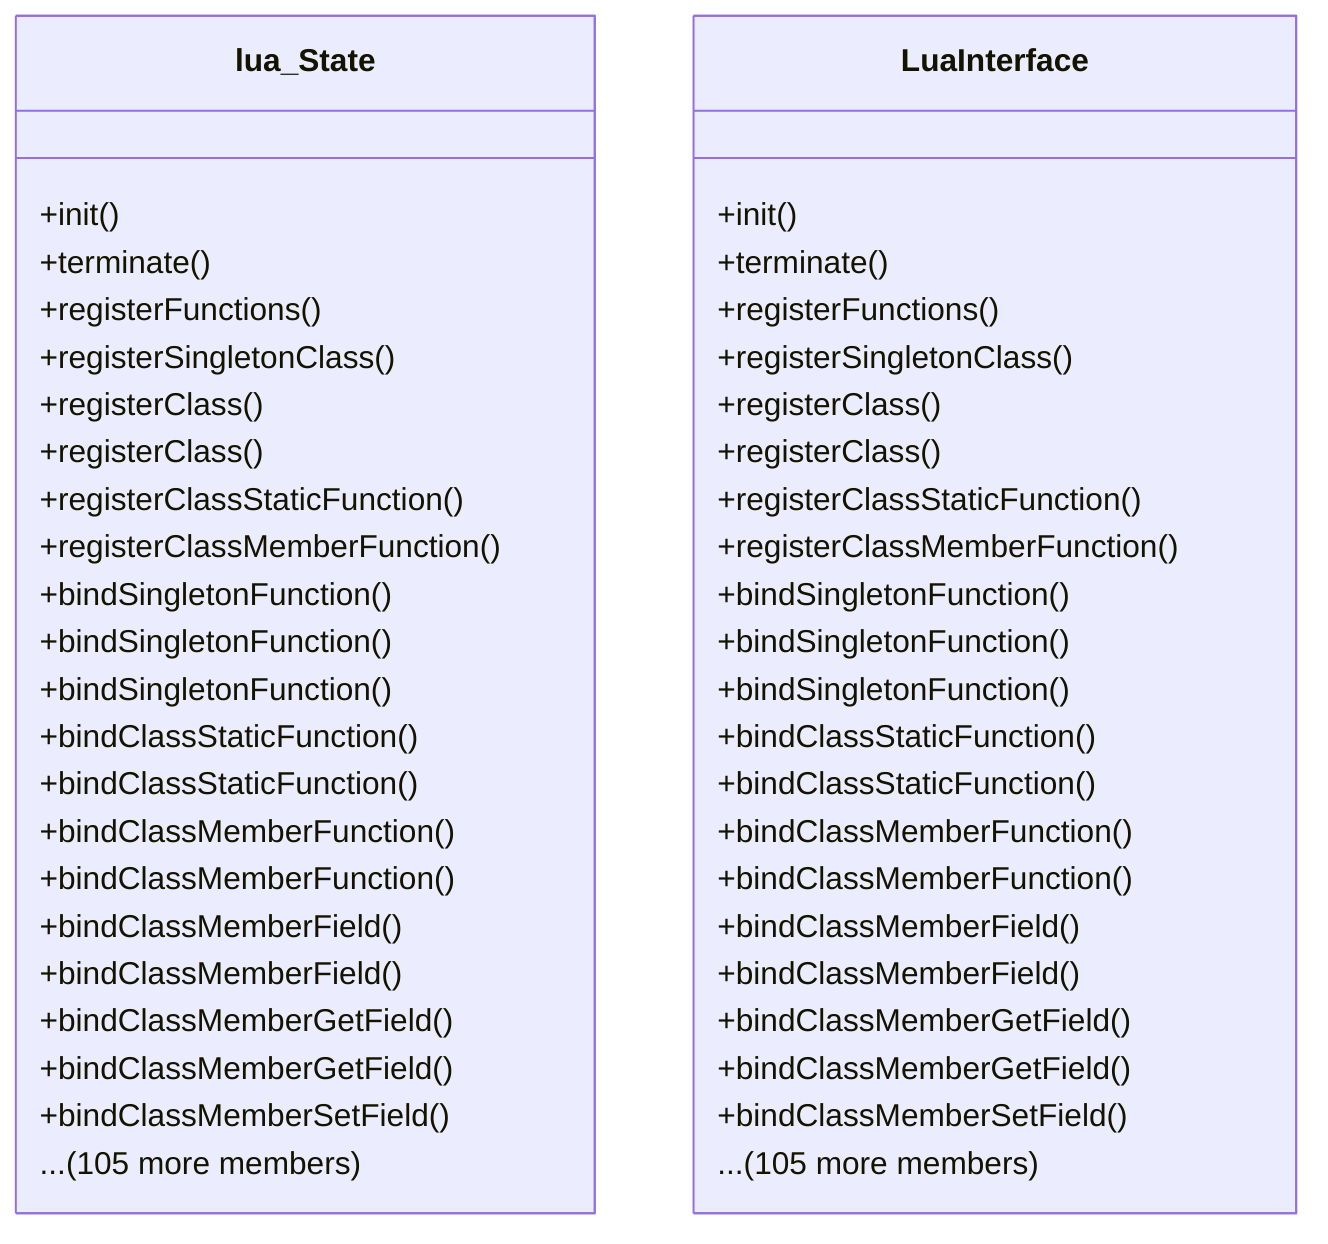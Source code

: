 classDiagram
    class lua_State {
        +init()
        +terminate()
        +registerFunctions()
        +registerSingletonClass()
        +registerClass()
        +registerClass()
        +registerClassStaticFunction()
        +registerClassMemberFunction()
        +bindSingletonFunction()
        +bindSingletonFunction()
        +bindSingletonFunction()
        +bindClassStaticFunction()
        +bindClassStaticFunction()
        +bindClassMemberFunction()
        +bindClassMemberFunction()
        +bindClassMemberField()
        +bindClassMemberField()
        +bindClassMemberGetField()
        +bindClassMemberGetField()
        +bindClassMemberSetField()
        ... (105 more members)
    }
    class LuaInterface {
        +init()
        +terminate()
        +registerFunctions()
        +registerSingletonClass()
        +registerClass()
        +registerClass()
        +registerClassStaticFunction()
        +registerClassMemberFunction()
        +bindSingletonFunction()
        +bindSingletonFunction()
        +bindSingletonFunction()
        +bindClassStaticFunction()
        +bindClassStaticFunction()
        +bindClassMemberFunction()
        +bindClassMemberFunction()
        +bindClassMemberField()
        +bindClassMemberField()
        +bindClassMemberGetField()
        +bindClassMemberGetField()
        +bindClassMemberSetField()
        ... (105 more members)
    }